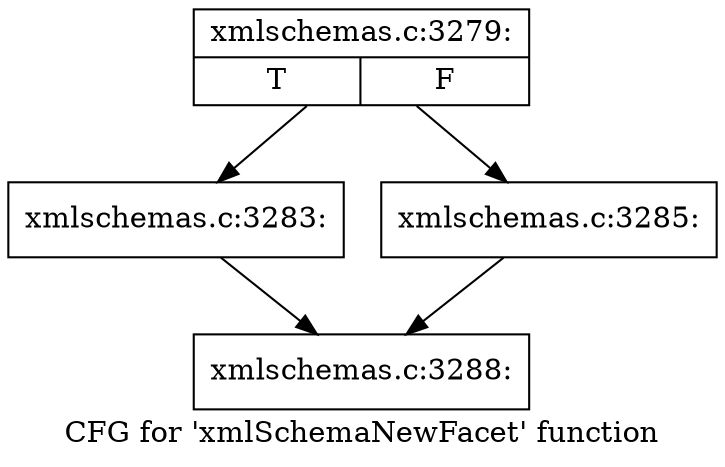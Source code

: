 digraph "CFG for 'xmlSchemaNewFacet' function" {
	label="CFG for 'xmlSchemaNewFacet' function";

	Node0x45a9a80 [shape=record,label="{xmlschemas.c:3279:|{<s0>T|<s1>F}}"];
	Node0x45a9a80 -> Node0x45bbec0;
	Node0x45a9a80 -> Node0x45bbf10;
	Node0x45bbec0 [shape=record,label="{xmlschemas.c:3283:}"];
	Node0x45bbec0 -> Node0x45aa5c0;
	Node0x45bbf10 [shape=record,label="{xmlschemas.c:3285:}"];
	Node0x45bbf10 -> Node0x45aa5c0;
	Node0x45aa5c0 [shape=record,label="{xmlschemas.c:3288:}"];
}
